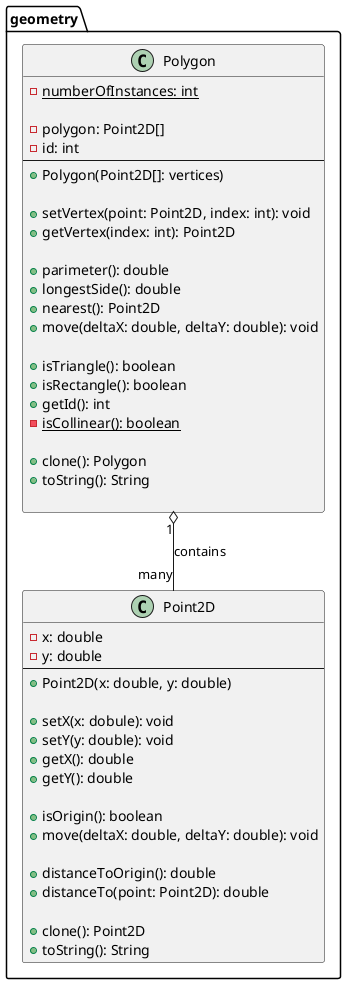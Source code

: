 @startuml

package geometry {
    class Point2D {
        - x: double
        - y: double
        --
        + Point2D(x: double, y: double)
        
        + setX(x: dobule): void
        + setY(y: double): void
        + getX(): double
        + getY(): double

        + isOrigin(): boolean
        + move(deltaX: double, deltaY: double): void

        + distanceToOrigin(): double
        + distanceTo(point: Point2D): double

        + clone(): Point2D
        + toString(): String
    }

    class Polygon {
        - <u>numberOfInstances: int</u>

        - polygon: Point2D[]
        - id: int
        --
        + Polygon(Point2D[]: vertices)

        + setVertex(point: Point2D, index: int): void
        + getVertex(index: int): Point2D

        + parimeter(): double
        + longestSide(): double
        + nearest(): Point2D
        + move(deltaX: double, deltaY: double): void

        + isTriangle(): boolean
        + isRectangle(): boolean
        + getId(): int
        - <u>isCollinear(): boolean</u>

        + clone(): Polygon
        + toString(): String

    }

    Polygon "1" o-- "many" Point2D : contains
}
@enduml

